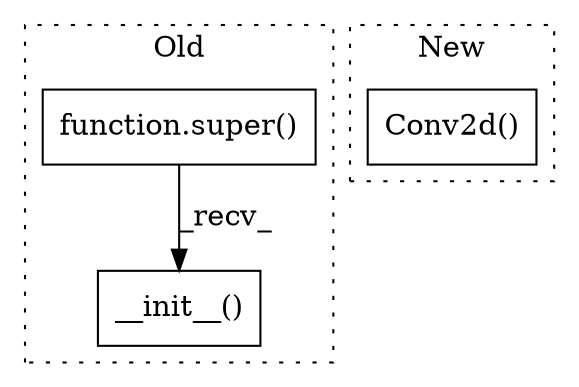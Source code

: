 digraph G {
subgraph cluster0 {
1 [label="__init__()" a="75" s="2983" l="34" shape="box"];
3 [label="function.super()" a="75" s="2983,3005" l="6,1" shape="box"];
label = "Old";
style="dotted";
}
subgraph cluster1 {
2 [label="Conv2d()" a="75" s="1759,1773" l="10,144" shape="box"];
label = "New";
style="dotted";
}
3 -> 1 [label="_recv_"];
}